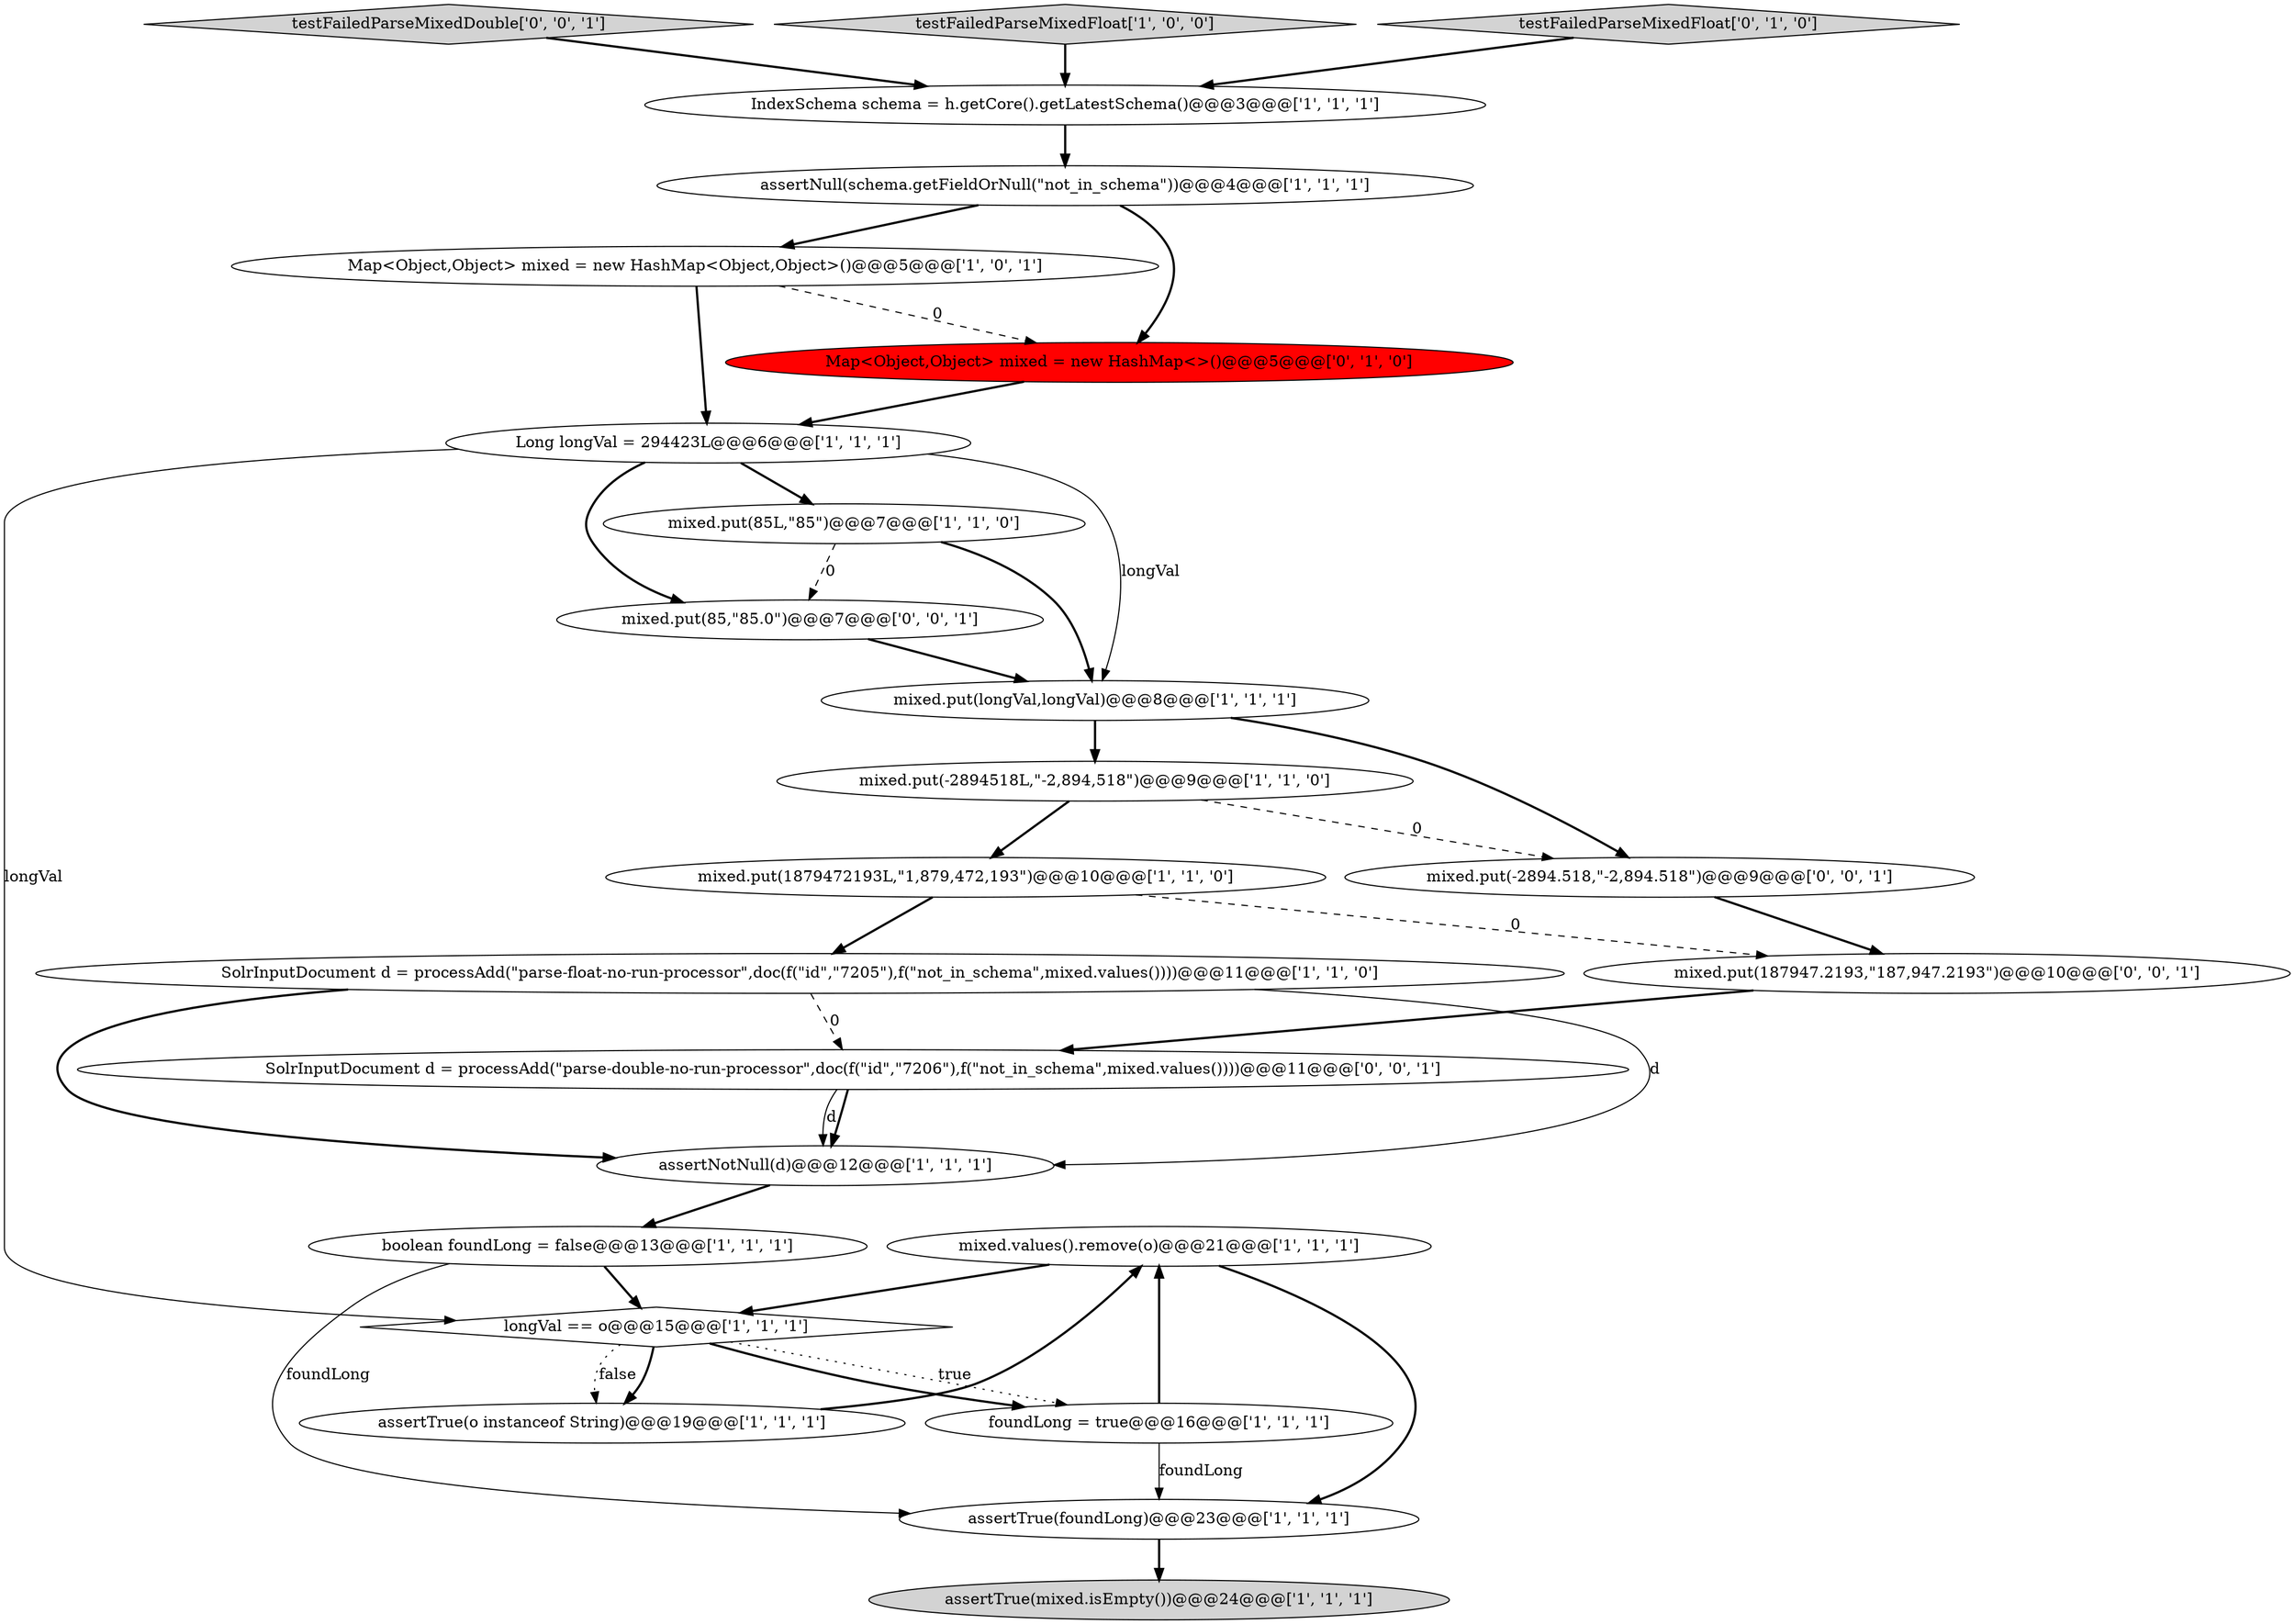 digraph {
4 [style = filled, label = "mixed.values().remove(o)@@@21@@@['1', '1', '1']", fillcolor = white, shape = ellipse image = "AAA0AAABBB1BBB"];
10 [style = filled, label = "SolrInputDocument d = processAdd(\"parse-float-no-run-processor\",doc(f(\"id\",\"7205\"),f(\"not_in_schema\",mixed.values())))@@@11@@@['1', '1', '0']", fillcolor = white, shape = ellipse image = "AAA0AAABBB1BBB"];
12 [style = filled, label = "assertNull(schema.getFieldOrNull(\"not_in_schema\"))@@@4@@@['1', '1', '1']", fillcolor = white, shape = ellipse image = "AAA0AAABBB1BBB"];
11 [style = filled, label = "assertTrue(foundLong)@@@23@@@['1', '1', '1']", fillcolor = white, shape = ellipse image = "AAA0AAABBB1BBB"];
7 [style = filled, label = "IndexSchema schema = h.getCore().getLatestSchema()@@@3@@@['1', '1', '1']", fillcolor = white, shape = ellipse image = "AAA0AAABBB1BBB"];
3 [style = filled, label = "assertTrue(o instanceof String)@@@19@@@['1', '1', '1']", fillcolor = white, shape = ellipse image = "AAA0AAABBB1BBB"];
1 [style = filled, label = "assertNotNull(d)@@@12@@@['1', '1', '1']", fillcolor = white, shape = ellipse image = "AAA0AAABBB1BBB"];
0 [style = filled, label = "mixed.put(-2894518L,\"-2,894,518\")@@@9@@@['1', '1', '0']", fillcolor = white, shape = ellipse image = "AAA0AAABBB1BBB"];
6 [style = filled, label = "boolean foundLong = false@@@13@@@['1', '1', '1']", fillcolor = white, shape = ellipse image = "AAA0AAABBB1BBB"];
5 [style = filled, label = "Long longVal = 294423L@@@6@@@['1', '1', '1']", fillcolor = white, shape = ellipse image = "AAA0AAABBB1BBB"];
9 [style = filled, label = "assertTrue(mixed.isEmpty())@@@24@@@['1', '1', '1']", fillcolor = lightgray, shape = ellipse image = "AAA0AAABBB1BBB"];
23 [style = filled, label = "testFailedParseMixedDouble['0', '0', '1']", fillcolor = lightgray, shape = diamond image = "AAA0AAABBB3BBB"];
21 [style = filled, label = "mixed.put(-2894.518,\"-2,894.518\")@@@9@@@['0', '0', '1']", fillcolor = white, shape = ellipse image = "AAA0AAABBB3BBB"];
24 [style = filled, label = "mixed.put(85,\"85.0\")@@@7@@@['0', '0', '1']", fillcolor = white, shape = ellipse image = "AAA0AAABBB3BBB"];
22 [style = filled, label = "SolrInputDocument d = processAdd(\"parse-double-no-run-processor\",doc(f(\"id\",\"7206\"),f(\"not_in_schema\",mixed.values())))@@@11@@@['0', '0', '1']", fillcolor = white, shape = ellipse image = "AAA0AAABBB3BBB"];
13 [style = filled, label = "mixed.put(1879472193L,\"1,879,472,193\")@@@10@@@['1', '1', '0']", fillcolor = white, shape = ellipse image = "AAA0AAABBB1BBB"];
8 [style = filled, label = "foundLong = true@@@16@@@['1', '1', '1']", fillcolor = white, shape = ellipse image = "AAA0AAABBB1BBB"];
2 [style = filled, label = "testFailedParseMixedFloat['1', '0', '0']", fillcolor = lightgray, shape = diamond image = "AAA0AAABBB1BBB"];
18 [style = filled, label = "testFailedParseMixedFloat['0', '1', '0']", fillcolor = lightgray, shape = diamond image = "AAA0AAABBB2BBB"];
16 [style = filled, label = "Map<Object,Object> mixed = new HashMap<Object,Object>()@@@5@@@['1', '0', '1']", fillcolor = white, shape = ellipse image = "AAA0AAABBB1BBB"];
20 [style = filled, label = "mixed.put(187947.2193,\"187,947.2193\")@@@10@@@['0', '0', '1']", fillcolor = white, shape = ellipse image = "AAA0AAABBB3BBB"];
14 [style = filled, label = "longVal == o@@@15@@@['1', '1', '1']", fillcolor = white, shape = diamond image = "AAA0AAABBB1BBB"];
17 [style = filled, label = "mixed.put(longVal,longVal)@@@8@@@['1', '1', '1']", fillcolor = white, shape = ellipse image = "AAA0AAABBB1BBB"];
19 [style = filled, label = "Map<Object,Object> mixed = new HashMap<>()@@@5@@@['0', '1', '0']", fillcolor = red, shape = ellipse image = "AAA1AAABBB2BBB"];
15 [style = filled, label = "mixed.put(85L,\"85\")@@@7@@@['1', '1', '0']", fillcolor = white, shape = ellipse image = "AAA0AAABBB1BBB"];
13->10 [style = bold, label=""];
14->3 [style = bold, label=""];
4->14 [style = bold, label=""];
0->13 [style = bold, label=""];
16->19 [style = dashed, label="0"];
7->12 [style = bold, label=""];
10->1 [style = solid, label="d"];
22->1 [style = solid, label="d"];
13->20 [style = dashed, label="0"];
5->17 [style = solid, label="longVal"];
15->24 [style = dashed, label="0"];
5->15 [style = bold, label=""];
6->11 [style = solid, label="foundLong"];
8->11 [style = solid, label="foundLong"];
12->16 [style = bold, label=""];
10->22 [style = dashed, label="0"];
11->9 [style = bold, label=""];
3->4 [style = bold, label=""];
20->22 [style = bold, label=""];
14->3 [style = dotted, label="false"];
5->14 [style = solid, label="longVal"];
6->14 [style = bold, label=""];
19->5 [style = bold, label=""];
15->17 [style = bold, label=""];
1->6 [style = bold, label=""];
17->0 [style = bold, label=""];
21->20 [style = bold, label=""];
0->21 [style = dashed, label="0"];
5->24 [style = bold, label=""];
24->17 [style = bold, label=""];
14->8 [style = dotted, label="true"];
16->5 [style = bold, label=""];
14->8 [style = bold, label=""];
23->7 [style = bold, label=""];
22->1 [style = bold, label=""];
8->4 [style = bold, label=""];
2->7 [style = bold, label=""];
12->19 [style = bold, label=""];
4->11 [style = bold, label=""];
10->1 [style = bold, label=""];
18->7 [style = bold, label=""];
17->21 [style = bold, label=""];
}
